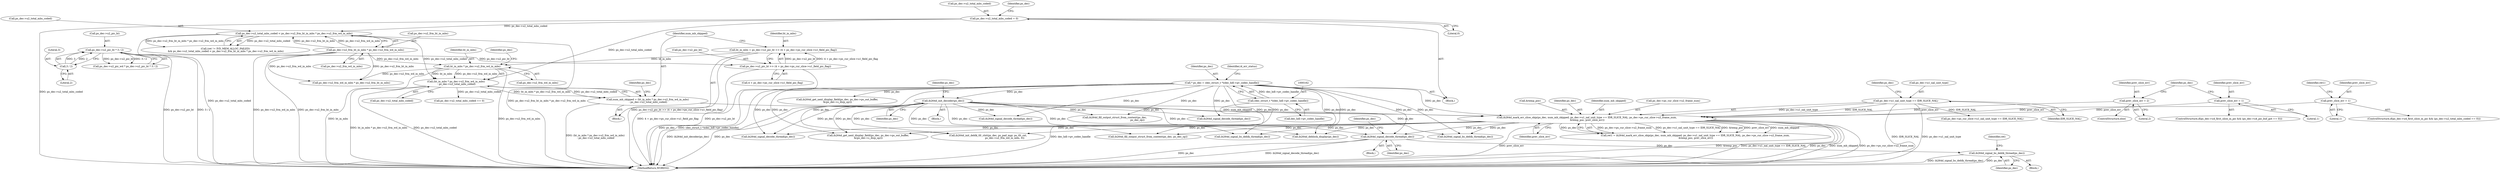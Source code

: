 digraph "0_Android_e86d3cfd2bc28dac421092106751e5638d54a848@API" {
"1001637" [label="(Call,ih264d_signal_decode_thread(ps_dec))"];
"1000918" [label="(Call,ih264d_init_decoder(ps_dec))"];
"1000159" [label="(Call,* ps_dec = (dec_struct_t *)(dec_hdl->pv_codec_handle))"];
"1000161" [label="(Call,(dec_struct_t *)(dec_hdl->pv_codec_handle))"];
"1001584" [label="(Call,ih264d_mark_err_slice_skip(ps_dec, num_mb_skipped, ps_dec->u1_nal_unit_type == IDR_SLICE_NAL, ps_dec->ps_cur_slice->u2_frame_num,\n &temp_poc, prev_slice_err))"];
"1001541" [label="(Call,num_mb_skipped = (ht_in_mbs * ps_dec->u2_frm_wd_in_mbs)\n - ps_dec->u2_total_mbs_coded)"];
"1001543" [label="(Call,(ht_in_mbs * ps_dec->u2_frm_wd_in_mbs)\n - ps_dec->u2_total_mbs_coded)"];
"1001544" [label="(Call,ht_in_mbs * ps_dec->u2_frm_wd_in_mbs)"];
"1001528" [label="(Call,ht_in_mbs = ps_dec->u2_pic_ht >> (4 + ps_dec->ps_cur_slice->u1_field_pic_flag))"];
"1001530" [label="(Call,ps_dec->u2_pic_ht >> (4 + ps_dec->ps_cur_slice->u1_field_pic_flag))"];
"1001049" [label="(Call,ps_dec->u2_pic_ht * 3 / 2)"];
"1001053" [label="(Call,3 / 2)"];
"1001515" [label="(Call,ps_dec->u2_frm_ht_in_mbs * ps_dec->u2_frm_wd_in_mbs)"];
"1001511" [label="(Call,ps_dec->u2_total_mbs_coded < ps_dec->u2_frm_ht_in_mbs * ps_dec->u2_frm_wd_in_mbs)"];
"1000930" [label="(Call,ps_dec->u2_total_mbs_coded = 0)"];
"1001587" [label="(Call,ps_dec->u1_nal_unit_type == IDR_SLICE_NAL)"];
"1001566" [label="(Call,prev_slice_err = 2)"];
"1001579" [label="(Call,prev_slice_err = 1)"];
"1001562" [label="(Call,prev_slice_err = 1)"];
"1001646" [label="(Call,ih264d_signal_bs_deblk_thread(ps_dec))"];
"1001650" [label="(Identifier,ret)"];
"1001531" [label="(Call,ps_dec->u2_pic_ht)"];
"1001552" [label="(ControlStructure,if(ps_dec->u4_first_slice_in_pic && (ps_dec->u4_pic_buf_got == 0)))"];
"1001519" [label="(Call,ps_dec->u2_frm_wd_in_mbs)"];
"1001054" [label="(Literal,3)"];
"1001565" [label="(ControlStructure,else)"];
"1000163" [label="(Call,dec_hdl->pv_codec_handle)"];
"1001543" [label="(Call,(ht_in_mbs * ps_dec->u2_frm_wd_in_mbs)\n - ps_dec->u2_total_mbs_coded)"];
"1000161" [label="(Call,(dec_struct_t *)(dec_hdl->pv_codec_handle))"];
"1001555" [label="(Identifier,ps_dec)"];
"1001530" [label="(Call,ps_dec->u2_pic_ht >> (4 + ps_dec->ps_cur_slice->u1_field_pic_flag))"];
"1001597" [label="(Call,&temp_poc)"];
"1000931" [label="(Call,ps_dec->u2_total_mbs_coded)"];
"1001591" [label="(Identifier,IDR_SLICE_NAL)"];
"1002048" [label="(Call,ih264d_signal_bs_deblk_thread(ps_dec))"];
"1001567" [label="(Identifier,prev_slice_err)"];
"1000937" [label="(Identifier,ps_dec)"];
"1001579" [label="(Call,prev_slice_err = 1)"];
"1001050" [label="(Call,ps_dec->u2_pic_ht)"];
"1001636" [label="(Block,)"];
"1000917" [label="(Block,)"];
"1001585" [label="(Identifier,ps_dec)"];
"1001646" [label="(Call,ih264d_signal_bs_deblk_thread(ps_dec))"];
"1000930" [label="(Call,ps_dec->u2_total_mbs_coded = 0)"];
"1001516" [label="(Call,ps_dec->u2_frm_ht_in_mbs)"];
"1001933" [label="(Call,ih264d_deblock_display(ps_dec))"];
"1001511" [label="(Call,ps_dec->u2_total_mbs_coded < ps_dec->u2_frm_ht_in_mbs * ps_dec->u2_frm_wd_in_mbs)"];
"1001049" [label="(Call,ps_dec->u2_pic_ht * 3 / 2)"];
"1001582" [label="(Call,ret1 = ih264d_mark_err_slice_skip(ps_dec, num_mb_skipped, ps_dec->u1_nal_unit_type == IDR_SLICE_NAL, ps_dec->ps_cur_slice->u2_frame_num,\n &temp_poc, prev_slice_err))"];
"1001584" [label="(Call,ih264d_mark_err_slice_skip(ps_dec, num_mb_skipped, ps_dec->u1_nal_unit_type == IDR_SLICE_NAL, ps_dec->ps_cur_slice->u2_frame_num,\n &temp_poc, prev_slice_err))"];
"1001541" [label="(Call,num_mb_skipped = (ht_in_mbs * ps_dec->u2_frm_wd_in_mbs)\n - ps_dec->u2_total_mbs_coded)"];
"1001053" [label="(Call,3 / 2)"];
"1001588" [label="(Call,ps_dec->u1_nal_unit_type)"];
"1001581" [label="(Literal,1)"];
"1001954" [label="(Call,ps_dec->ps_cur_slice->u1_nal_unit_type == IDR_SLICE_NAL)"];
"1002270" [label="(MethodReturn,WORD32)"];
"1001647" [label="(Identifier,ps_dec)"];
"1001638" [label="(Identifier,ps_dec)"];
"1001563" [label="(Identifier,prev_slice_err)"];
"1001868" [label="(Call,ih264d_signal_bs_deblk_thread(ps_dec))"];
"1001542" [label="(Identifier,num_mb_skipped)"];
"1001213" [label="(Call,ih264d_signal_decode_thread(ps_dec))"];
"1001546" [label="(Call,ps_dec->u2_frm_wd_in_mbs)"];
"1001277" [label="(Call,ih264d_fill_output_struct_from_context(ps_dec,\n                                                           ps_dec_op))"];
"1001512" [label="(Call,ps_dec->u2_total_mbs_coded)"];
"1001515" [label="(Call,ps_dec->u2_frm_ht_in_mbs * ps_dec->u2_frm_wd_in_mbs)"];
"1001583" [label="(Identifier,ret1)"];
"1001507" [label="(Call,(ret != IVD_MEM_ALLOC_FAILED)\n && ps_dec->u2_total_mbs_coded < ps_dec->u2_frm_ht_in_mbs * ps_dec->u2_frm_wd_in_mbs)"];
"1001562" [label="(Call,prev_slice_err = 1)"];
"1001599" [label="(Identifier,prev_slice_err)"];
"1001637" [label="(Call,ih264d_signal_decode_thread(ps_dec))"];
"1001528" [label="(Call,ht_in_mbs = ps_dec->u2_pic_ht >> (4 + ps_dec->ps_cur_slice->u1_field_pic_flag))"];
"1001434" [label="(Call,ih264d_signal_decode_thread(ps_dec))"];
"1000722" [label="(Call,ih264d_get_next_display_field(ps_dec, ps_dec->ps_out_buffer,\n &(ps_dec->s_disp_op)))"];
"1001580" [label="(Identifier,prev_slice_err)"];
"1001645" [label="(Block,)"];
"1001587" [label="(Call,ps_dec->u1_nal_unit_type == IDR_SLICE_NAL)"];
"1001529" [label="(Identifier,ht_in_mbs)"];
"1001549" [label="(Call,ps_dec->u2_total_mbs_coded)"];
"1001544" [label="(Call,ht_in_mbs * ps_dec->u2_frm_wd_in_mbs)"];
"1001586" [label="(Identifier,num_mb_skipped)"];
"1001045" [label="(Call,ps_dec->u2_pic_wd * ps_dec->u2_pic_ht * 3 / 2)"];
"1000160" [label="(Identifier,ps_dec)"];
"1000157" [label="(Block,)"];
"1001711" [label="(Call,ps_dec->u2_frm_wd_in_mbs * ps_dec->u2_frm_ht_in_mbs)"];
"1001055" [label="(Literal,2)"];
"1000934" [label="(Literal,0)"];
"1001534" [label="(Call,4 + ps_dec->ps_cur_slice->u1_field_pic_flag)"];
"1000168" [label="(Identifier,i4_err_status)"];
"1001550" [label="(Identifier,ps_dec)"];
"1000922" [label="(Identifier,ps_dec)"];
"1000159" [label="(Call,* ps_dec = (dec_struct_t *)(dec_hdl->pv_codec_handle))"];
"1001569" [label="(ControlStructure,if(ps_dec->u4_first_slice_in_pic && (ps_dec->u2_total_mbs_coded == 0)))"];
"1001760" [label="(Call,ih264d_signal_decode_thread(ps_dec))"];
"1001594" [label="(Identifier,ps_dec)"];
"1001574" [label="(Call,ps_dec->u2_total_mbs_coded == 0)"];
"1002062" [label="(Call,ih264d_get_next_display_field(ps_dec, ps_dec->ps_out_buffer,\n &(ps_dec->s_disp_op)))"];
"1001726" [label="(Call,ih264d_init_deblk_tfr_ctxt(ps_dec, ps_pad_mgr, ps_tfr_cxt,\n                                           ps_dec->u2_frm_wd_in_mbs, 0))"];
"1000918" [label="(Call,ih264d_init_decoder(ps_dec))"];
"1001592" [label="(Call,ps_dec->ps_cur_slice->u2_frame_num)"];
"1001545" [label="(Identifier,ht_in_mbs)"];
"1001564" [label="(Literal,1)"];
"1001642" [label="(Identifier,ps_dec)"];
"1001522" [label="(Block,)"];
"1001572" [label="(Identifier,ps_dec)"];
"1002090" [label="(Call,ih264d_fill_output_struct_from_context(ps_dec, ps_dec_op))"];
"1001568" [label="(Literal,2)"];
"1001566" [label="(Call,prev_slice_err = 2)"];
"1000919" [label="(Identifier,ps_dec)"];
"1001637" -> "1001636"  [label="AST: "];
"1001637" -> "1001638"  [label="CFG: "];
"1001638" -> "1001637"  [label="AST: "];
"1001642" -> "1001637"  [label="CFG: "];
"1001637" -> "1002270"  [label="DDG: ps_dec"];
"1001637" -> "1002270"  [label="DDG: ih264d_signal_decode_thread(ps_dec)"];
"1000918" -> "1001637"  [label="DDG: ps_dec"];
"1000159" -> "1001637"  [label="DDG: ps_dec"];
"1001584" -> "1001637"  [label="DDG: ps_dec"];
"1001637" -> "1001646"  [label="DDG: ps_dec"];
"1000918" -> "1000917"  [label="AST: "];
"1000918" -> "1000919"  [label="CFG: "];
"1000919" -> "1000918"  [label="AST: "];
"1000922" -> "1000918"  [label="CFG: "];
"1000918" -> "1002270"  [label="DDG: ih264d_init_decoder(ps_dec)"];
"1000918" -> "1002270"  [label="DDG: ps_dec"];
"1000159" -> "1000918"  [label="DDG: ps_dec"];
"1000918" -> "1001213"  [label="DDG: ps_dec"];
"1000918" -> "1001277"  [label="DDG: ps_dec"];
"1000918" -> "1001434"  [label="DDG: ps_dec"];
"1000918" -> "1001584"  [label="DDG: ps_dec"];
"1000918" -> "1001726"  [label="DDG: ps_dec"];
"1000918" -> "1001760"  [label="DDG: ps_dec"];
"1000918" -> "1001868"  [label="DDG: ps_dec"];
"1000918" -> "1001933"  [label="DDG: ps_dec"];
"1000918" -> "1002048"  [label="DDG: ps_dec"];
"1000918" -> "1002062"  [label="DDG: ps_dec"];
"1000918" -> "1002090"  [label="DDG: ps_dec"];
"1000159" -> "1000157"  [label="AST: "];
"1000159" -> "1000161"  [label="CFG: "];
"1000160" -> "1000159"  [label="AST: "];
"1000161" -> "1000159"  [label="AST: "];
"1000168" -> "1000159"  [label="CFG: "];
"1000159" -> "1002270"  [label="DDG: ps_dec"];
"1000159" -> "1002270"  [label="DDG: (dec_struct_t *)(dec_hdl->pv_codec_handle)"];
"1000161" -> "1000159"  [label="DDG: dec_hdl->pv_codec_handle"];
"1000159" -> "1000722"  [label="DDG: ps_dec"];
"1000159" -> "1001213"  [label="DDG: ps_dec"];
"1000159" -> "1001277"  [label="DDG: ps_dec"];
"1000159" -> "1001434"  [label="DDG: ps_dec"];
"1000159" -> "1001584"  [label="DDG: ps_dec"];
"1000159" -> "1001726"  [label="DDG: ps_dec"];
"1000159" -> "1001760"  [label="DDG: ps_dec"];
"1000159" -> "1001868"  [label="DDG: ps_dec"];
"1000159" -> "1001933"  [label="DDG: ps_dec"];
"1000159" -> "1002048"  [label="DDG: ps_dec"];
"1000159" -> "1002062"  [label="DDG: ps_dec"];
"1000159" -> "1002090"  [label="DDG: ps_dec"];
"1000161" -> "1000163"  [label="CFG: "];
"1000162" -> "1000161"  [label="AST: "];
"1000163" -> "1000161"  [label="AST: "];
"1000161" -> "1002270"  [label="DDG: dec_hdl->pv_codec_handle"];
"1001584" -> "1001582"  [label="AST: "];
"1001584" -> "1001599"  [label="CFG: "];
"1001585" -> "1001584"  [label="AST: "];
"1001586" -> "1001584"  [label="AST: "];
"1001587" -> "1001584"  [label="AST: "];
"1001592" -> "1001584"  [label="AST: "];
"1001597" -> "1001584"  [label="AST: "];
"1001599" -> "1001584"  [label="AST: "];
"1001582" -> "1001584"  [label="CFG: "];
"1001584" -> "1002270"  [label="DDG: prev_slice_err"];
"1001584" -> "1002270"  [label="DDG: &temp_poc"];
"1001584" -> "1002270"  [label="DDG: ps_dec->u1_nal_unit_type == IDR_SLICE_NAL"];
"1001584" -> "1002270"  [label="DDG: ps_dec"];
"1001584" -> "1002270"  [label="DDG: num_mb_skipped"];
"1001584" -> "1002270"  [label="DDG: ps_dec->ps_cur_slice->u2_frame_num"];
"1001584" -> "1001582"  [label="DDG: ps_dec->ps_cur_slice->u2_frame_num"];
"1001584" -> "1001582"  [label="DDG: ps_dec->u1_nal_unit_type == IDR_SLICE_NAL"];
"1001584" -> "1001582"  [label="DDG: &temp_poc"];
"1001584" -> "1001582"  [label="DDG: prev_slice_err"];
"1001584" -> "1001582"  [label="DDG: num_mb_skipped"];
"1001584" -> "1001582"  [label="DDG: ps_dec"];
"1001541" -> "1001584"  [label="DDG: num_mb_skipped"];
"1001587" -> "1001584"  [label="DDG: ps_dec->u1_nal_unit_type"];
"1001587" -> "1001584"  [label="DDG: IDR_SLICE_NAL"];
"1001566" -> "1001584"  [label="DDG: prev_slice_err"];
"1001579" -> "1001584"  [label="DDG: prev_slice_err"];
"1001562" -> "1001584"  [label="DDG: prev_slice_err"];
"1001584" -> "1001726"  [label="DDG: ps_dec"];
"1001584" -> "1001760"  [label="DDG: ps_dec"];
"1001584" -> "1001868"  [label="DDG: ps_dec"];
"1001584" -> "1001933"  [label="DDG: ps_dec"];
"1001584" -> "1002048"  [label="DDG: ps_dec"];
"1001584" -> "1002062"  [label="DDG: ps_dec"];
"1001584" -> "1002090"  [label="DDG: ps_dec"];
"1001541" -> "1001522"  [label="AST: "];
"1001541" -> "1001543"  [label="CFG: "];
"1001542" -> "1001541"  [label="AST: "];
"1001543" -> "1001541"  [label="AST: "];
"1001555" -> "1001541"  [label="CFG: "];
"1001541" -> "1002270"  [label="DDG: (ht_in_mbs * ps_dec->u2_frm_wd_in_mbs)\n - ps_dec->u2_total_mbs_coded"];
"1001543" -> "1001541"  [label="DDG: ht_in_mbs * ps_dec->u2_frm_wd_in_mbs"];
"1001543" -> "1001541"  [label="DDG: ps_dec->u2_total_mbs_coded"];
"1001543" -> "1001549"  [label="CFG: "];
"1001544" -> "1001543"  [label="AST: "];
"1001549" -> "1001543"  [label="AST: "];
"1001543" -> "1002270"  [label="DDG: ht_in_mbs * ps_dec->u2_frm_wd_in_mbs"];
"1001543" -> "1002270"  [label="DDG: ps_dec->u2_total_mbs_coded"];
"1001544" -> "1001543"  [label="DDG: ht_in_mbs"];
"1001544" -> "1001543"  [label="DDG: ps_dec->u2_frm_wd_in_mbs"];
"1001511" -> "1001543"  [label="DDG: ps_dec->u2_total_mbs_coded"];
"1000930" -> "1001543"  [label="DDG: ps_dec->u2_total_mbs_coded"];
"1001543" -> "1001574"  [label="DDG: ps_dec->u2_total_mbs_coded"];
"1001544" -> "1001546"  [label="CFG: "];
"1001545" -> "1001544"  [label="AST: "];
"1001546" -> "1001544"  [label="AST: "];
"1001550" -> "1001544"  [label="CFG: "];
"1001544" -> "1002270"  [label="DDG: ht_in_mbs"];
"1001544" -> "1002270"  [label="DDG: ps_dec->u2_frm_wd_in_mbs"];
"1001528" -> "1001544"  [label="DDG: ht_in_mbs"];
"1001515" -> "1001544"  [label="DDG: ps_dec->u2_frm_wd_in_mbs"];
"1001544" -> "1001711"  [label="DDG: ps_dec->u2_frm_wd_in_mbs"];
"1001528" -> "1001522"  [label="AST: "];
"1001528" -> "1001530"  [label="CFG: "];
"1001529" -> "1001528"  [label="AST: "];
"1001530" -> "1001528"  [label="AST: "];
"1001542" -> "1001528"  [label="CFG: "];
"1001528" -> "1002270"  [label="DDG: ps_dec->u2_pic_ht >> (4 + ps_dec->ps_cur_slice->u1_field_pic_flag)"];
"1001530" -> "1001528"  [label="DDG: ps_dec->u2_pic_ht"];
"1001530" -> "1001528"  [label="DDG: 4 + ps_dec->ps_cur_slice->u1_field_pic_flag"];
"1001530" -> "1001534"  [label="CFG: "];
"1001531" -> "1001530"  [label="AST: "];
"1001534" -> "1001530"  [label="AST: "];
"1001530" -> "1002270"  [label="DDG: ps_dec->u2_pic_ht"];
"1001530" -> "1002270"  [label="DDG: 4 + ps_dec->ps_cur_slice->u1_field_pic_flag"];
"1001049" -> "1001530"  [label="DDG: ps_dec->u2_pic_ht"];
"1001049" -> "1001045"  [label="AST: "];
"1001049" -> "1001053"  [label="CFG: "];
"1001050" -> "1001049"  [label="AST: "];
"1001053" -> "1001049"  [label="AST: "];
"1001045" -> "1001049"  [label="CFG: "];
"1001049" -> "1002270"  [label="DDG: ps_dec->u2_pic_ht"];
"1001049" -> "1002270"  [label="DDG: 3 / 2"];
"1001049" -> "1001045"  [label="DDG: ps_dec->u2_pic_ht"];
"1001049" -> "1001045"  [label="DDG: 3 / 2"];
"1001053" -> "1001049"  [label="DDG: 3"];
"1001053" -> "1001049"  [label="DDG: 2"];
"1001053" -> "1001055"  [label="CFG: "];
"1001054" -> "1001053"  [label="AST: "];
"1001055" -> "1001053"  [label="AST: "];
"1001515" -> "1001511"  [label="AST: "];
"1001515" -> "1001519"  [label="CFG: "];
"1001516" -> "1001515"  [label="AST: "];
"1001519" -> "1001515"  [label="AST: "];
"1001511" -> "1001515"  [label="CFG: "];
"1001515" -> "1002270"  [label="DDG: ps_dec->u2_frm_wd_in_mbs"];
"1001515" -> "1002270"  [label="DDG: ps_dec->u2_frm_ht_in_mbs"];
"1001515" -> "1001511"  [label="DDG: ps_dec->u2_frm_ht_in_mbs"];
"1001515" -> "1001511"  [label="DDG: ps_dec->u2_frm_wd_in_mbs"];
"1001515" -> "1001711"  [label="DDG: ps_dec->u2_frm_wd_in_mbs"];
"1001515" -> "1001711"  [label="DDG: ps_dec->u2_frm_ht_in_mbs"];
"1001511" -> "1001507"  [label="AST: "];
"1001512" -> "1001511"  [label="AST: "];
"1001507" -> "1001511"  [label="CFG: "];
"1001511" -> "1002270"  [label="DDG: ps_dec->u2_total_mbs_coded"];
"1001511" -> "1002270"  [label="DDG: ps_dec->u2_frm_ht_in_mbs * ps_dec->u2_frm_wd_in_mbs"];
"1001511" -> "1001507"  [label="DDG: ps_dec->u2_total_mbs_coded"];
"1001511" -> "1001507"  [label="DDG: ps_dec->u2_frm_ht_in_mbs * ps_dec->u2_frm_wd_in_mbs"];
"1000930" -> "1001511"  [label="DDG: ps_dec->u2_total_mbs_coded"];
"1000930" -> "1000157"  [label="AST: "];
"1000930" -> "1000934"  [label="CFG: "];
"1000931" -> "1000930"  [label="AST: "];
"1000934" -> "1000930"  [label="AST: "];
"1000937" -> "1000930"  [label="CFG: "];
"1000930" -> "1002270"  [label="DDG: ps_dec->u2_total_mbs_coded"];
"1001587" -> "1001591"  [label="CFG: "];
"1001588" -> "1001587"  [label="AST: "];
"1001591" -> "1001587"  [label="AST: "];
"1001594" -> "1001587"  [label="CFG: "];
"1001587" -> "1002270"  [label="DDG: IDR_SLICE_NAL"];
"1001587" -> "1002270"  [label="DDG: ps_dec->u1_nal_unit_type"];
"1001587" -> "1001954"  [label="DDG: IDR_SLICE_NAL"];
"1001566" -> "1001565"  [label="AST: "];
"1001566" -> "1001568"  [label="CFG: "];
"1001567" -> "1001566"  [label="AST: "];
"1001568" -> "1001566"  [label="AST: "];
"1001572" -> "1001566"  [label="CFG: "];
"1001579" -> "1001569"  [label="AST: "];
"1001579" -> "1001581"  [label="CFG: "];
"1001580" -> "1001579"  [label="AST: "];
"1001581" -> "1001579"  [label="AST: "];
"1001583" -> "1001579"  [label="CFG: "];
"1001562" -> "1001552"  [label="AST: "];
"1001562" -> "1001564"  [label="CFG: "];
"1001563" -> "1001562"  [label="AST: "];
"1001564" -> "1001562"  [label="AST: "];
"1001572" -> "1001562"  [label="CFG: "];
"1001646" -> "1001645"  [label="AST: "];
"1001646" -> "1001647"  [label="CFG: "];
"1001647" -> "1001646"  [label="AST: "];
"1001650" -> "1001646"  [label="CFG: "];
"1001646" -> "1002270"  [label="DDG: ih264d_signal_bs_deblk_thread(ps_dec)"];
"1001646" -> "1002270"  [label="DDG: ps_dec"];
}
